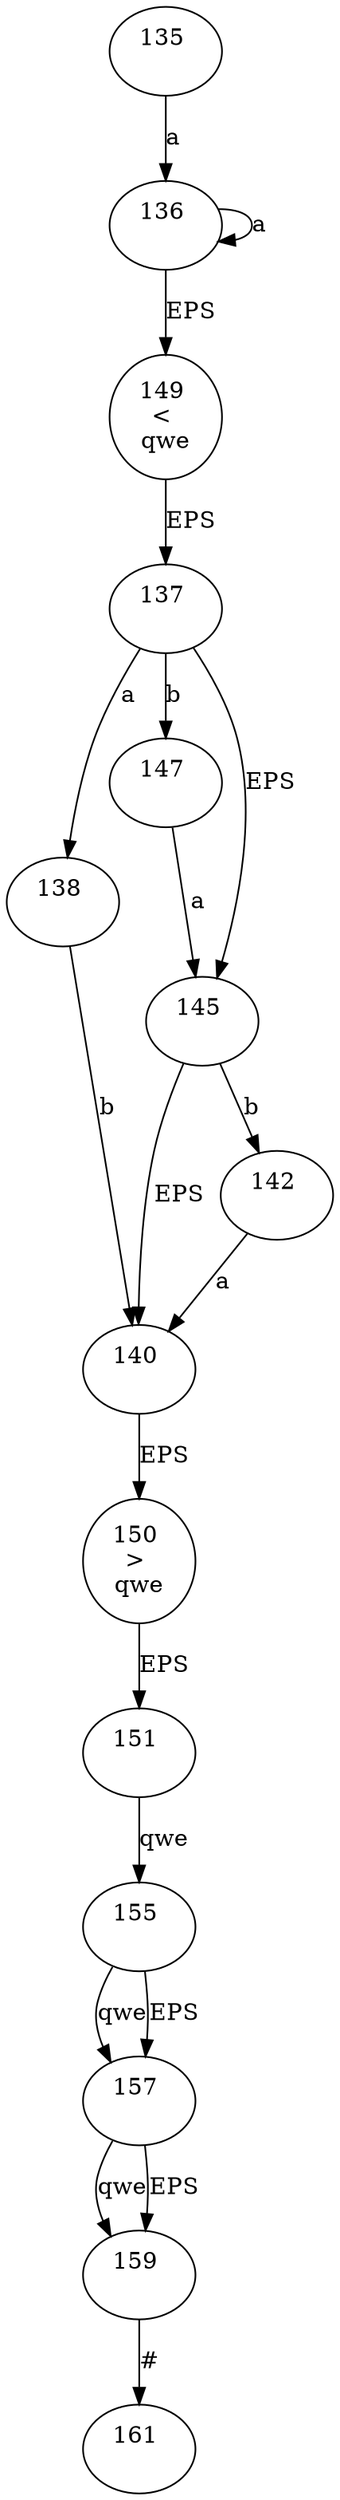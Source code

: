 digraph "graph" {
	"135 
 
" -> "136 
 
" [label=a]
	"136 
 
" -> "136 
 
" [label=a]
	"136 
 
" -> "149 
< 
qwe" [label=EPS]
	"137 
 
" -> "138 
 
" [label=a]
	"137 
 
" -> "147 
 
" [label=b]
	"137 
 
" -> "145 
 
" [label=EPS]
	"138 
 
" -> "140 
 
" [label=b]
	"140 
 
" -> "150 
> 
qwe" [label=EPS]
	"142 
 
" -> "140 
 
" [label=a]
	"145 
 
" -> "142 
 
" [label=b]
	"145 
 
" -> "140 
 
" [label=EPS]
	"147 
 
" -> "145 
 
" [label=a]
	"149 
< 
qwe" -> "137 
 
" [label=EPS]
	"150 
> 
qwe" -> "151 
 
" [label=EPS]
	"151 
 
" -> "155 
 
" [label=<qwe>]
	"155 
 
" -> "157 
 
" [label=<qwe>]
	"155 
 
" -> "157 
 
" [label=EPS]
	"157 
 
" -> "159 
 
" [label=<qwe>]
	"157 
 
" -> "159 
 
" [label=EPS]
	"159 
 
" -> "161 
 
" [label="#"]
}
